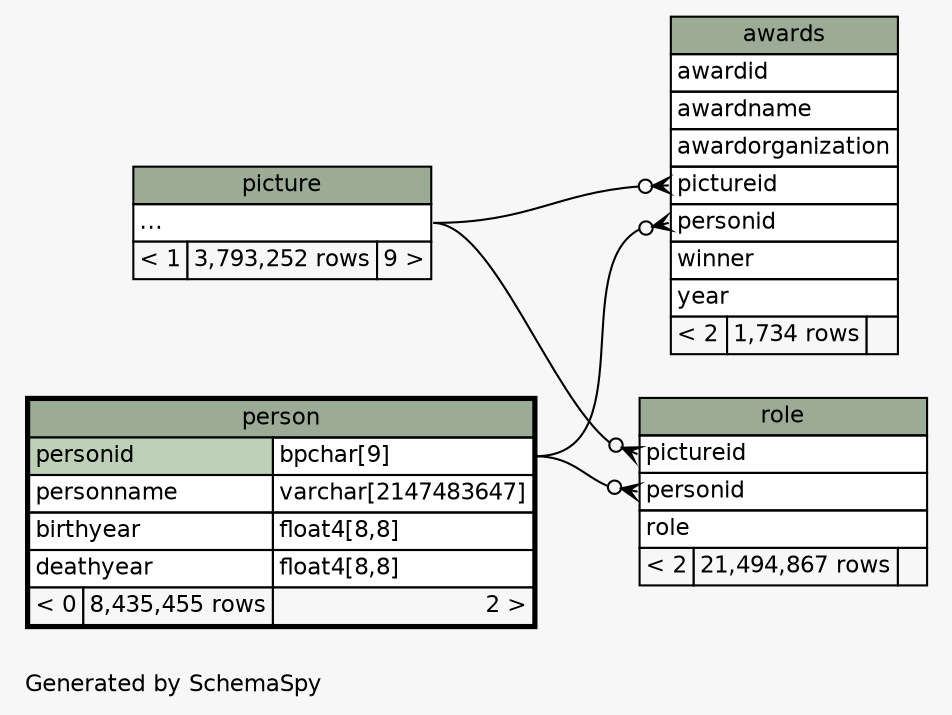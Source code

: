 // dot 2.38.0 on Linux 4.13.0-32-generic
// SchemaSpy rev 590
digraph "twoDegreesRelationshipsDiagram" {
  graph [
    rankdir="RL"
    bgcolor="#f7f7f7"
    label="\nGenerated by SchemaSpy"
    labeljust="l"
    nodesep="0.18"
    ranksep="0.46"
    fontname="Helvetica"
    fontsize="11"
  ];
  node [
    fontname="Helvetica"
    fontsize="11"
    shape="plaintext"
  ];
  edge [
    arrowsize="0.8"
  ];
  "awards":"personid":w -> "person":"personid.type":e [arrowhead=none dir=back arrowtail=crowodot];
  "awards":"pictureid":w -> "picture":"elipses":e [arrowhead=none dir=back arrowtail=crowodot];
  "role":"personid":w -> "person":"personid.type":e [arrowhead=none dir=back arrowtail=crowodot];
  "role":"pictureid":w -> "picture":"elipses":e [arrowhead=none dir=back arrowtail=crowodot];
  "awards" [
    label=<
    <TABLE BORDER="0" CELLBORDER="1" CELLSPACING="0" BGCOLOR="#ffffff">
      <TR><TD COLSPAN="3" BGCOLOR="#9bab96" ALIGN="CENTER">awards</TD></TR>
      <TR><TD PORT="awardid" COLSPAN="3" ALIGN="LEFT">awardid</TD></TR>
      <TR><TD PORT="awardname" COLSPAN="3" ALIGN="LEFT">awardname</TD></TR>
      <TR><TD PORT="awardorganization" COLSPAN="3" ALIGN="LEFT">awardorganization</TD></TR>
      <TR><TD PORT="pictureid" COLSPAN="3" ALIGN="LEFT">pictureid</TD></TR>
      <TR><TD PORT="personid" COLSPAN="3" ALIGN="LEFT">personid</TD></TR>
      <TR><TD PORT="winner" COLSPAN="3" ALIGN="LEFT">winner</TD></TR>
      <TR><TD PORT="year" COLSPAN="3" ALIGN="LEFT">year</TD></TR>
      <TR><TD ALIGN="LEFT" BGCOLOR="#f7f7f7">&lt; 2</TD><TD ALIGN="RIGHT" BGCOLOR="#f7f7f7">1,734 rows</TD><TD ALIGN="RIGHT" BGCOLOR="#f7f7f7">  </TD></TR>
    </TABLE>>
    URL="awards.html"
    tooltip="awards"
  ];
  "person" [
    label=<
    <TABLE BORDER="2" CELLBORDER="1" CELLSPACING="0" BGCOLOR="#ffffff">
      <TR><TD COLSPAN="3" BGCOLOR="#9bab96" ALIGN="CENTER">person</TD></TR>
      <TR><TD PORT="personid" COLSPAN="2" BGCOLOR="#bed1b8" ALIGN="LEFT">personid</TD><TD PORT="personid.type" ALIGN="LEFT">bpchar[9]</TD></TR>
      <TR><TD PORT="personname" COLSPAN="2" ALIGN="LEFT">personname</TD><TD PORT="personname.type" ALIGN="LEFT">varchar[2147483647]</TD></TR>
      <TR><TD PORT="birthyear" COLSPAN="2" ALIGN="LEFT">birthyear</TD><TD PORT="birthyear.type" ALIGN="LEFT">float4[8,8]</TD></TR>
      <TR><TD PORT="deathyear" COLSPAN="2" ALIGN="LEFT">deathyear</TD><TD PORT="deathyear.type" ALIGN="LEFT">float4[8,8]</TD></TR>
      <TR><TD ALIGN="LEFT" BGCOLOR="#f7f7f7">&lt; 0</TD><TD ALIGN="RIGHT" BGCOLOR="#f7f7f7">8,435,455 rows</TD><TD ALIGN="RIGHT" BGCOLOR="#f7f7f7">2 &gt;</TD></TR>
    </TABLE>>
    URL="person.html"
    tooltip="person"
  ];
  "picture" [
    label=<
    <TABLE BORDER="0" CELLBORDER="1" CELLSPACING="0" BGCOLOR="#ffffff">
      <TR><TD COLSPAN="3" BGCOLOR="#9bab96" ALIGN="CENTER">picture</TD></TR>
      <TR><TD PORT="elipses" COLSPAN="3" ALIGN="LEFT">...</TD></TR>
      <TR><TD ALIGN="LEFT" BGCOLOR="#f7f7f7">&lt; 1</TD><TD ALIGN="RIGHT" BGCOLOR="#f7f7f7">3,793,252 rows</TD><TD ALIGN="RIGHT" BGCOLOR="#f7f7f7">9 &gt;</TD></TR>
    </TABLE>>
    URL="picture.html"
    tooltip="picture"
  ];
  "role" [
    label=<
    <TABLE BORDER="0" CELLBORDER="1" CELLSPACING="0" BGCOLOR="#ffffff">
      <TR><TD COLSPAN="3" BGCOLOR="#9bab96" ALIGN="CENTER">role</TD></TR>
      <TR><TD PORT="pictureid" COLSPAN="3" ALIGN="LEFT">pictureid</TD></TR>
      <TR><TD PORT="personid" COLSPAN="3" ALIGN="LEFT">personid</TD></TR>
      <TR><TD PORT="role" COLSPAN="3" ALIGN="LEFT">role</TD></TR>
      <TR><TD ALIGN="LEFT" BGCOLOR="#f7f7f7">&lt; 2</TD><TD ALIGN="RIGHT" BGCOLOR="#f7f7f7">21,494,867 rows</TD><TD ALIGN="RIGHT" BGCOLOR="#f7f7f7">  </TD></TR>
    </TABLE>>
    URL="role.html"
    tooltip="role"
  ];
}
